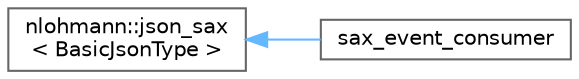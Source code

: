 digraph "Graphical Class Hierarchy"
{
 // LATEX_PDF_SIZE
  bgcolor="transparent";
  edge [fontname=Helvetica,fontsize=10,labelfontname=Helvetica,labelfontsize=10];
  node [fontname=Helvetica,fontsize=10,shape=box,height=0.2,width=0.4];
  rankdir="LR";
  Node0 [id="Node000000",label="nlohmann::json_sax\l\< BasicJsonType \>",height=0.2,width=0.4,color="grey40", fillcolor="white", style="filled",URL="$structnlohmann_1_1json__sax.html",tooltip="SAX interface."];
  Node0 -> Node1 [id="edge70_Node000000_Node000001",dir="back",color="steelblue1",style="solid",tooltip=" "];
  Node1 [id="Node000001",label="sax_event_consumer",height=0.2,width=0.4,color="grey40", fillcolor="white", style="filled",URL="$classsax__event__consumer.html",tooltip=" "];
}
